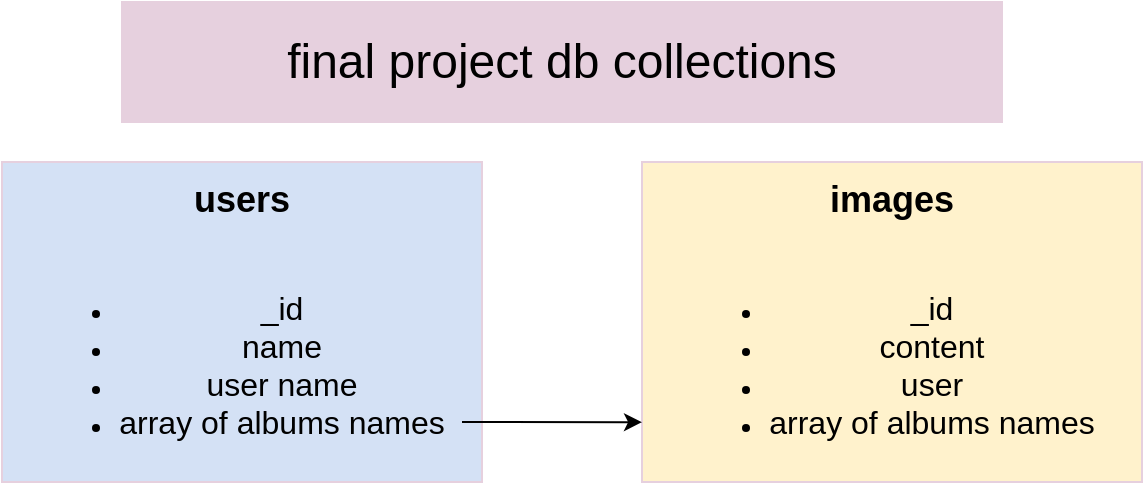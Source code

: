 <mxfile version="14.6.6" type="browser"><diagram id="jv9l4yOE0IproS1YJyc9" name="Page-1"><mxGraphModel dx="1108" dy="482" grid="1" gridSize="10" guides="1" tooltips="1" connect="1" arrows="1" fold="1" page="1" pageScale="1" pageWidth="827" pageHeight="1169" math="0" shadow="0"><root><mxCell id="0"/><mxCell id="1" parent="0"/><mxCell id="mwPPf6JjdAR9HE_kwATV-1" value="&lt;font style=&quot;font-size: 24px&quot;&gt;final project db collections&lt;/font&gt;" style="rounded=0;whiteSpace=wrap;html=1;strokeColor=#E6D0DE;fillColor=#E6D0DE;" parent="1" vertex="1"><mxGeometry x="180" y="40" width="440" height="60" as="geometry"/></mxCell><mxCell id="mwPPf6JjdAR9HE_kwATV-2" value="&lt;font style=&quot;font-size: 18px&quot;&gt;&lt;b&gt;users&lt;br&gt;&lt;/b&gt;&lt;br&gt;&lt;/font&gt;&lt;ul&gt;&lt;li&gt;&lt;font size=&quot;3&quot;&gt;_id&lt;/font&gt;&lt;/li&gt;&lt;li&gt;&lt;font size=&quot;3&quot;&gt;name&lt;/font&gt;&lt;/li&gt;&lt;li&gt;&lt;font size=&quot;3&quot;&gt;user name&lt;/font&gt;&lt;/li&gt;&lt;li&gt;&lt;font size=&quot;3&quot;&gt;array of albums names&lt;/font&gt;&lt;/li&gt;&lt;/ul&gt;" style="rounded=0;whiteSpace=wrap;html=1;strokeColor=#E6D0DE;fillColor=#D4E1F5;" parent="1" vertex="1"><mxGeometry x="120" y="120" width="240" height="160" as="geometry"/></mxCell><mxCell id="mwPPf6JjdAR9HE_kwATV-3" value="&lt;font style=&quot;font-size: 18px&quot;&gt;&lt;b&gt;images&lt;br&gt;&lt;/b&gt;&lt;br&gt;&lt;/font&gt;&lt;ul&gt;&lt;li&gt;&lt;font size=&quot;3&quot;&gt;_id&lt;/font&gt;&lt;/li&gt;&lt;li&gt;&lt;font size=&quot;3&quot;&gt;content&lt;/font&gt;&lt;/li&gt;&lt;li&gt;&lt;font size=&quot;3&quot;&gt;user&lt;/font&gt;&lt;/li&gt;&lt;li&gt;&lt;font size=&quot;3&quot;&gt;array of albums names&lt;/font&gt;&lt;/li&gt;&lt;/ul&gt;" style="rounded=0;whiteSpace=wrap;html=1;strokeColor=#E6D0DE;fillColor=#FFF2CC;" parent="1" vertex="1"><mxGeometry x="440" y="120" width="250" height="160" as="geometry"/></mxCell><mxCell id="mwPPf6JjdAR9HE_kwATV-5" value="" style="endArrow=classic;html=1;entryX=0;entryY=0.813;entryDx=0;entryDy=0;entryPerimeter=0;" parent="1" target="mwPPf6JjdAR9HE_kwATV-3" edge="1"><mxGeometry width="50" height="50" relative="1" as="geometry"><mxPoint x="350" y="250" as="sourcePoint"/><mxPoint x="400" y="200" as="targetPoint"/></mxGeometry></mxCell></root></mxGraphModel></diagram></mxfile>